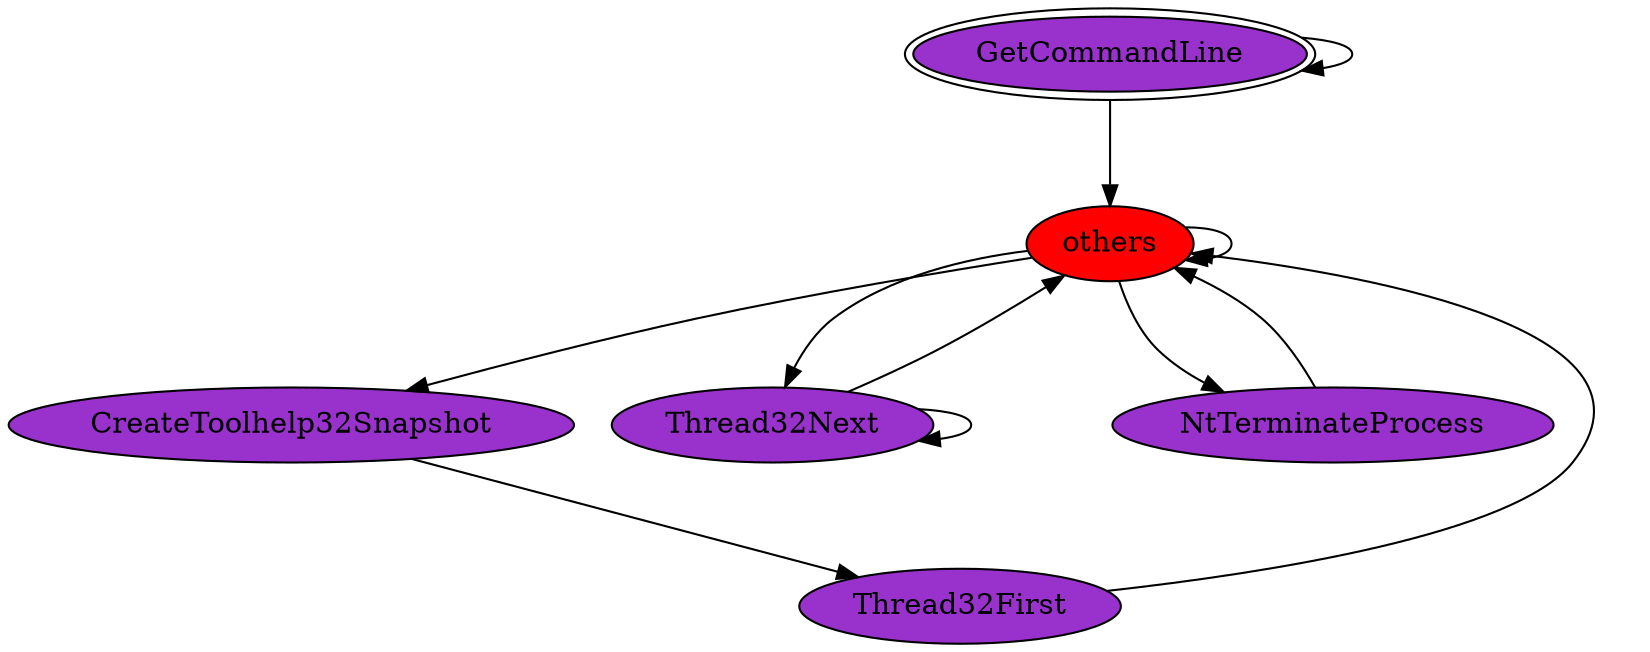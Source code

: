 digraph "./REPORTS/6828/API_PER_CATEGORY/enumerate_threads.exe_7180_Processes_API_per_Category_Transition_Matrix" {
	GetCommandLine [label=GetCommandLine fillcolor=darkorchid peripheries=2 style=filled]
	GetCommandLine -> GetCommandLine [label=0.5 fontcolor=white]
	others [label=others fillcolor=red style=filled]
	GetCommandLine -> others [label=0.5 fontcolor=white]
	others -> others [label=0.8869 fontcolor=white]
	CreateToolhelp32Snapshot [label=CreateToolhelp32Snapshot fillcolor=darkorchid style=filled]
	others -> CreateToolhelp32Snapshot [label=0.0002 fontcolor=white]
	Thread32Next [label=Thread32Next fillcolor=darkorchid style=filled]
	others -> Thread32Next [label=0.1125 fontcolor=white]
	NtTerminateProcess [label=NtTerminateProcess fillcolor=darkorchid style=filled]
	others -> NtTerminateProcess [label=0.0004 fontcolor=white]
	Thread32First [label=Thread32First fillcolor=darkorchid style=filled]
	CreateToolhelp32Snapshot -> Thread32First [label=1.0 fontcolor=white]
	Thread32First -> others [label=1.0 fontcolor=white]
	Thread32Next -> others [label=0.3801 fontcolor=white]
	Thread32Next -> Thread32Next [label=0.6199 fontcolor=white]
	NtTerminateProcess -> others [label=1.0 fontcolor=white]
}

